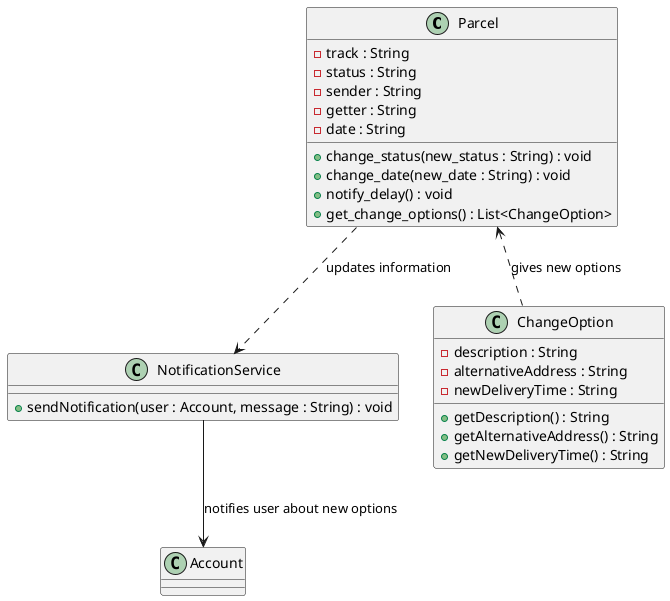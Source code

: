 @startuml dev2

class Parcel {
    -track : String
    -status : String
    -sender : String
    -getter : String
    -date : String
    +change_status(new_status : String) : void
    +change_date(new_date : String) : void
    +notify_delay() : void
    +get_change_options() : List<ChangeOption>
}

class NotificationService {
    +sendNotification(user : Account, message : String) : void
}

class ChangeOption {
    -description : String
    -alternativeAddress : String
    -newDeliveryTime : String
    +getDescription() : String
    +getAlternativeAddress() : String
    +getNewDeliveryTime() : String
}

Parcel ..> NotificationService: updates information
NotificationService --> Account: notifies user about new options
Parcel <.. ChangeOption: gives new options

@enduml